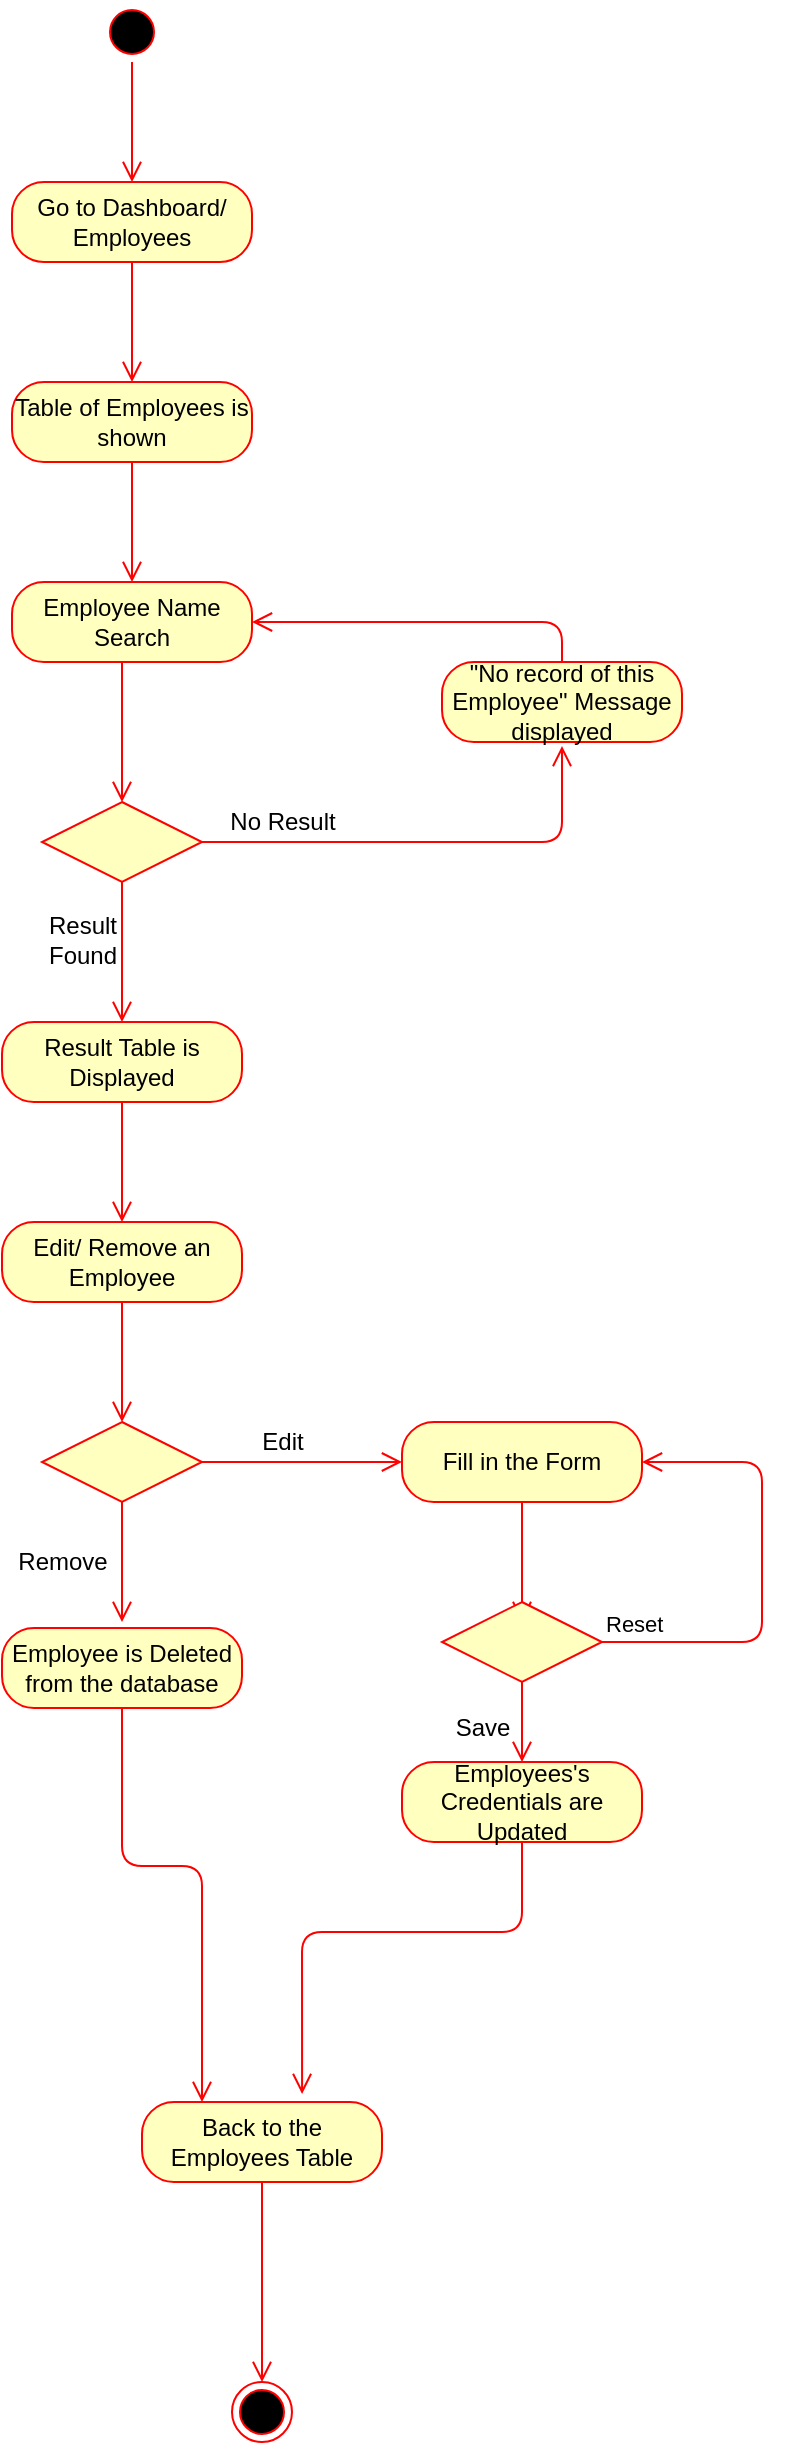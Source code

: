 <mxfile version="13.1.3" type="github">
  <diagram id="sk69t2QtppIQ95Hcn-rE" name="Page-1">
    <mxGraphModel dx="782" dy="469" grid="1" gridSize="10" guides="1" tooltips="1" connect="1" arrows="1" fold="1" page="1" pageScale="1" pageWidth="827" pageHeight="1169" math="0" shadow="0">
      <root>
        <mxCell id="0" />
        <mxCell id="1" parent="0" />
        <mxCell id="vAn11ckCFEnfFTK5gUzR-1" value="" style="ellipse;html=1;shape=startState;fillColor=#000000;strokeColor=#ff0000;" parent="1" vertex="1">
          <mxGeometry x="390" y="40" width="30" height="30" as="geometry" />
        </mxCell>
        <mxCell id="vAn11ckCFEnfFTK5gUzR-2" value="" style="edgeStyle=orthogonalEdgeStyle;html=1;verticalAlign=bottom;endArrow=open;endSize=8;strokeColor=#ff0000;" parent="1" source="vAn11ckCFEnfFTK5gUzR-1" edge="1">
          <mxGeometry relative="1" as="geometry">
            <mxPoint x="405" y="130" as="targetPoint" />
          </mxGeometry>
        </mxCell>
        <mxCell id="vAn11ckCFEnfFTK5gUzR-3" value="Go to Dashboard/ Employees" style="rounded=1;whiteSpace=wrap;html=1;arcSize=40;fontColor=#000000;fillColor=#ffffc0;strokeColor=#ff0000;" parent="1" vertex="1">
          <mxGeometry x="345" y="130" width="120" height="40" as="geometry" />
        </mxCell>
        <mxCell id="vAn11ckCFEnfFTK5gUzR-4" value="" style="edgeStyle=orthogonalEdgeStyle;html=1;verticalAlign=bottom;endArrow=open;endSize=8;strokeColor=#ff0000;" parent="1" source="vAn11ckCFEnfFTK5gUzR-3" edge="1">
          <mxGeometry relative="1" as="geometry">
            <mxPoint x="405" y="230" as="targetPoint" />
          </mxGeometry>
        </mxCell>
        <mxCell id="vAn11ckCFEnfFTK5gUzR-5" value="Table of Employees is shown" style="rounded=1;whiteSpace=wrap;html=1;arcSize=40;fontColor=#000000;fillColor=#ffffc0;strokeColor=#ff0000;" parent="1" vertex="1">
          <mxGeometry x="345" y="230" width="120" height="40" as="geometry" />
        </mxCell>
        <mxCell id="vAn11ckCFEnfFTK5gUzR-6" value="" style="edgeStyle=orthogonalEdgeStyle;html=1;verticalAlign=bottom;endArrow=open;endSize=8;strokeColor=#ff0000;" parent="1" source="vAn11ckCFEnfFTK5gUzR-5" edge="1">
          <mxGeometry relative="1" as="geometry">
            <mxPoint x="405" y="330" as="targetPoint" />
          </mxGeometry>
        </mxCell>
        <mxCell id="vAn11ckCFEnfFTK5gUzR-7" value="Employee Name Search" style="rounded=1;whiteSpace=wrap;html=1;arcSize=40;fontColor=#000000;fillColor=#ffffc0;strokeColor=#ff0000;" parent="1" vertex="1">
          <mxGeometry x="345" y="330" width="120" height="40" as="geometry" />
        </mxCell>
        <mxCell id="vAn11ckCFEnfFTK5gUzR-8" value="" style="edgeStyle=orthogonalEdgeStyle;html=1;verticalAlign=bottom;endArrow=open;endSize=8;strokeColor=#ff0000;" parent="1" source="vAn11ckCFEnfFTK5gUzR-7" edge="1">
          <mxGeometry relative="1" as="geometry">
            <mxPoint x="400" y="440" as="targetPoint" />
            <Array as="points">
              <mxPoint x="400" y="440" />
              <mxPoint x="400" y="440" />
            </Array>
          </mxGeometry>
        </mxCell>
        <mxCell id="vAn11ckCFEnfFTK5gUzR-9" value="" style="rhombus;whiteSpace=wrap;html=1;fillColor=#ffffc0;strokeColor=#ff0000;" parent="1" vertex="1">
          <mxGeometry x="360" y="440" width="80" height="40" as="geometry" />
        </mxCell>
        <mxCell id="vAn11ckCFEnfFTK5gUzR-10" value="" style="edgeStyle=orthogonalEdgeStyle;html=1;align=left;verticalAlign=bottom;endArrow=open;endSize=8;strokeColor=#ff0000;" parent="1" source="vAn11ckCFEnfFTK5gUzR-9" edge="1">
          <mxGeometry x="-1" relative="1" as="geometry">
            <mxPoint x="620" y="412" as="targetPoint" />
            <Array as="points">
              <mxPoint x="620" y="460" />
            </Array>
          </mxGeometry>
        </mxCell>
        <mxCell id="vAn11ckCFEnfFTK5gUzR-11" value="" style="edgeStyle=orthogonalEdgeStyle;html=1;align=left;verticalAlign=top;endArrow=open;endSize=8;strokeColor=#ff0000;" parent="1" source="vAn11ckCFEnfFTK5gUzR-9" edge="1">
          <mxGeometry x="1" y="86" relative="1" as="geometry">
            <mxPoint x="400" y="550" as="targetPoint" />
            <mxPoint x="-36" y="70" as="offset" />
          </mxGeometry>
        </mxCell>
        <mxCell id="vAn11ckCFEnfFTK5gUzR-12" value="No Result" style="text;html=1;align=center;verticalAlign=middle;resizable=0;points=[];autosize=1;" parent="1" vertex="1">
          <mxGeometry x="445" y="440" width="70" height="20" as="geometry" />
        </mxCell>
        <mxCell id="vAn11ckCFEnfFTK5gUzR-13" value="Result &lt;br&gt;Found" style="text;html=1;align=center;verticalAlign=middle;resizable=0;points=[];autosize=1;" parent="1" vertex="1">
          <mxGeometry x="355" y="494" width="50" height="30" as="geometry" />
        </mxCell>
        <mxCell id="vAn11ckCFEnfFTK5gUzR-14" value="Result Table is Displayed" style="rounded=1;whiteSpace=wrap;html=1;arcSize=40;fontColor=#000000;fillColor=#ffffc0;strokeColor=#ff0000;" parent="1" vertex="1">
          <mxGeometry x="340" y="550" width="120" height="40" as="geometry" />
        </mxCell>
        <mxCell id="vAn11ckCFEnfFTK5gUzR-15" value="" style="edgeStyle=orthogonalEdgeStyle;html=1;verticalAlign=bottom;endArrow=open;endSize=8;strokeColor=#ff0000;" parent="1" source="vAn11ckCFEnfFTK5gUzR-14" edge="1">
          <mxGeometry relative="1" as="geometry">
            <mxPoint x="400" y="650" as="targetPoint" />
          </mxGeometry>
        </mxCell>
        <mxCell id="vAn11ckCFEnfFTK5gUzR-16" value="&quot;No record of this Employee&quot; Message displayed" style="rounded=1;whiteSpace=wrap;html=1;arcSize=40;fontColor=#000000;fillColor=#ffffc0;strokeColor=#ff0000;" parent="1" vertex="1">
          <mxGeometry x="560" y="370" width="120" height="40" as="geometry" />
        </mxCell>
        <mxCell id="vAn11ckCFEnfFTK5gUzR-20" value="" style="edgeStyle=orthogonalEdgeStyle;html=1;verticalAlign=bottom;endArrow=open;endSize=8;strokeColor=#ff0000;entryX=1;entryY=0.5;entryDx=0;entryDy=0;exitX=0.5;exitY=0;exitDx=0;exitDy=0;" parent="1" source="vAn11ckCFEnfFTK5gUzR-16" target="vAn11ckCFEnfFTK5gUzR-7" edge="1">
          <mxGeometry relative="1" as="geometry">
            <mxPoint x="630" y="470" as="targetPoint" />
            <mxPoint x="620" y="330" as="sourcePoint" />
            <Array as="points">
              <mxPoint x="620" y="350" />
            </Array>
          </mxGeometry>
        </mxCell>
        <mxCell id="vAn11ckCFEnfFTK5gUzR-21" value="Edit/ Remove an Employee" style="rounded=1;whiteSpace=wrap;html=1;arcSize=40;fontColor=#000000;fillColor=#ffffc0;strokeColor=#ff0000;" parent="1" vertex="1">
          <mxGeometry x="340" y="650" width="120" height="40" as="geometry" />
        </mxCell>
        <mxCell id="vAn11ckCFEnfFTK5gUzR-22" value="" style="edgeStyle=orthogonalEdgeStyle;html=1;verticalAlign=bottom;endArrow=open;endSize=8;strokeColor=#ff0000;" parent="1" source="vAn11ckCFEnfFTK5gUzR-21" edge="1">
          <mxGeometry relative="1" as="geometry">
            <mxPoint x="400" y="750" as="targetPoint" />
          </mxGeometry>
        </mxCell>
        <mxCell id="vAn11ckCFEnfFTK5gUzR-23" value="" style="rhombus;whiteSpace=wrap;html=1;fillColor=#ffffc0;strokeColor=#ff0000;" parent="1" vertex="1">
          <mxGeometry x="360" y="750" width="80" height="40" as="geometry" />
        </mxCell>
        <mxCell id="vAn11ckCFEnfFTK5gUzR-24" value="" style="edgeStyle=orthogonalEdgeStyle;html=1;align=left;verticalAlign=bottom;endArrow=open;endSize=8;strokeColor=#ff0000;" parent="1" source="vAn11ckCFEnfFTK5gUzR-23" edge="1">
          <mxGeometry x="-1" relative="1" as="geometry">
            <mxPoint x="540" y="770" as="targetPoint" />
          </mxGeometry>
        </mxCell>
        <mxCell id="vAn11ckCFEnfFTK5gUzR-25" value="" style="edgeStyle=orthogonalEdgeStyle;html=1;align=left;verticalAlign=top;endArrow=open;endSize=8;strokeColor=#ff0000;" parent="1" source="vAn11ckCFEnfFTK5gUzR-23" edge="1">
          <mxGeometry x="-0.333" y="70" relative="1" as="geometry">
            <mxPoint x="400" y="850" as="targetPoint" />
            <mxPoint as="offset" />
          </mxGeometry>
        </mxCell>
        <mxCell id="vAn11ckCFEnfFTK5gUzR-26" value="Edit" style="text;html=1;align=center;verticalAlign=middle;resizable=0;points=[];autosize=1;" parent="1" vertex="1">
          <mxGeometry x="460" y="750" width="40" height="20" as="geometry" />
        </mxCell>
        <mxCell id="vAn11ckCFEnfFTK5gUzR-27" value="Remove" style="text;html=1;align=center;verticalAlign=middle;resizable=0;points=[];autosize=1;" parent="1" vertex="1">
          <mxGeometry x="340" y="810" width="60" height="20" as="geometry" />
        </mxCell>
        <mxCell id="vAn11ckCFEnfFTK5gUzR-28" value="Fill in the Form" style="rounded=1;whiteSpace=wrap;html=1;arcSize=40;fontColor=#000000;fillColor=#ffffc0;strokeColor=#ff0000;" parent="1" vertex="1">
          <mxGeometry x="540" y="750" width="120" height="40" as="geometry" />
        </mxCell>
        <mxCell id="vAn11ckCFEnfFTK5gUzR-29" value="" style="edgeStyle=orthogonalEdgeStyle;html=1;verticalAlign=bottom;endArrow=open;endSize=8;strokeColor=#ff0000;" parent="1" source="vAn11ckCFEnfFTK5gUzR-28" edge="1">
          <mxGeometry relative="1" as="geometry">
            <mxPoint x="600" y="850" as="targetPoint" />
          </mxGeometry>
        </mxCell>
        <mxCell id="vAn11ckCFEnfFTK5gUzR-30" value="" style="rhombus;whiteSpace=wrap;html=1;fillColor=#ffffc0;strokeColor=#ff0000;" parent="1" vertex="1">
          <mxGeometry x="560" y="840" width="80" height="40" as="geometry" />
        </mxCell>
        <mxCell id="vAn11ckCFEnfFTK5gUzR-31" value="Reset" style="edgeStyle=orthogonalEdgeStyle;html=1;align=left;verticalAlign=bottom;endArrow=open;endSize=8;strokeColor=#ff0000;exitX=1;exitY=0.5;exitDx=0;exitDy=0;entryX=1;entryY=0.5;entryDx=0;entryDy=0;" parent="1" source="vAn11ckCFEnfFTK5gUzR-30" target="vAn11ckCFEnfFTK5gUzR-28" edge="1">
          <mxGeometry x="-1" relative="1" as="geometry">
            <mxPoint x="700" y="770" as="targetPoint" />
            <Array as="points">
              <mxPoint x="720" y="860" />
              <mxPoint x="720" y="770" />
            </Array>
          </mxGeometry>
        </mxCell>
        <mxCell id="vAn11ckCFEnfFTK5gUzR-32" value="" style="edgeStyle=orthogonalEdgeStyle;html=1;align=left;verticalAlign=top;endArrow=open;endSize=8;strokeColor=#ff0000;" parent="1" source="vAn11ckCFEnfFTK5gUzR-30" edge="1">
          <mxGeometry x="-1" relative="1" as="geometry">
            <mxPoint x="600" y="920" as="targetPoint" />
          </mxGeometry>
        </mxCell>
        <mxCell id="vAn11ckCFEnfFTK5gUzR-34" value="Save" style="text;html=1;align=center;verticalAlign=middle;resizable=0;points=[];autosize=1;" parent="1" vertex="1">
          <mxGeometry x="560" y="893" width="40" height="20" as="geometry" />
        </mxCell>
        <mxCell id="vAn11ckCFEnfFTK5gUzR-35" value="Employees&#39;s Credentials are Updated" style="rounded=1;whiteSpace=wrap;html=1;arcSize=40;fontColor=#000000;fillColor=#ffffc0;strokeColor=#ff0000;" parent="1" vertex="1">
          <mxGeometry x="540" y="920" width="120" height="40" as="geometry" />
        </mxCell>
        <mxCell id="vAn11ckCFEnfFTK5gUzR-36" value="" style="edgeStyle=orthogonalEdgeStyle;html=1;verticalAlign=bottom;endArrow=open;endSize=8;strokeColor=#ff0000;entryX=0.667;entryY=-0.1;entryDx=0;entryDy=0;entryPerimeter=0;" parent="1" source="vAn11ckCFEnfFTK5gUzR-35" target="vAn11ckCFEnfFTK5gUzR-42" edge="1">
          <mxGeometry relative="1" as="geometry">
            <mxPoint x="510" y="1050" as="targetPoint" />
            <Array as="points">
              <mxPoint x="600" y="1005" />
              <mxPoint x="490" y="1005" />
            </Array>
          </mxGeometry>
        </mxCell>
        <mxCell id="vAn11ckCFEnfFTK5gUzR-37" value="Employee is Deleted from the database" style="rounded=1;whiteSpace=wrap;html=1;arcSize=40;fontColor=#000000;fillColor=#ffffc0;strokeColor=#ff0000;" parent="1" vertex="1">
          <mxGeometry x="340" y="853" width="120" height="40" as="geometry" />
        </mxCell>
        <mxCell id="vAn11ckCFEnfFTK5gUzR-38" value="" style="edgeStyle=orthogonalEdgeStyle;html=1;verticalAlign=bottom;endArrow=open;endSize=8;strokeColor=#ff0000;entryX=0.25;entryY=0;entryDx=0;entryDy=0;" parent="1" source="vAn11ckCFEnfFTK5gUzR-37" target="vAn11ckCFEnfFTK5gUzR-42" edge="1">
          <mxGeometry relative="1" as="geometry">
            <mxPoint x="440" y="1050" as="targetPoint" />
            <Array as="points">
              <mxPoint x="400" y="972" />
              <mxPoint x="440" y="972" />
            </Array>
          </mxGeometry>
        </mxCell>
        <mxCell id="vAn11ckCFEnfFTK5gUzR-42" value="Back to the Employees Table" style="rounded=1;whiteSpace=wrap;html=1;arcSize=40;fontColor=#000000;fillColor=#ffffc0;strokeColor=#ff0000;" parent="1" vertex="1">
          <mxGeometry x="410" y="1090" width="120" height="40" as="geometry" />
        </mxCell>
        <mxCell id="vAn11ckCFEnfFTK5gUzR-43" value="" style="edgeStyle=orthogonalEdgeStyle;html=1;verticalAlign=bottom;endArrow=open;endSize=8;strokeColor=#ff0000;" parent="1" source="vAn11ckCFEnfFTK5gUzR-42" edge="1">
          <mxGeometry relative="1" as="geometry">
            <mxPoint x="470" y="1230" as="targetPoint" />
          </mxGeometry>
        </mxCell>
        <mxCell id="vAn11ckCFEnfFTK5gUzR-44" value="" style="ellipse;html=1;shape=endState;fillColor=#000000;strokeColor=#ff0000;" parent="1" vertex="1">
          <mxGeometry x="455" y="1230" width="30" height="30" as="geometry" />
        </mxCell>
      </root>
    </mxGraphModel>
  </diagram>
</mxfile>
